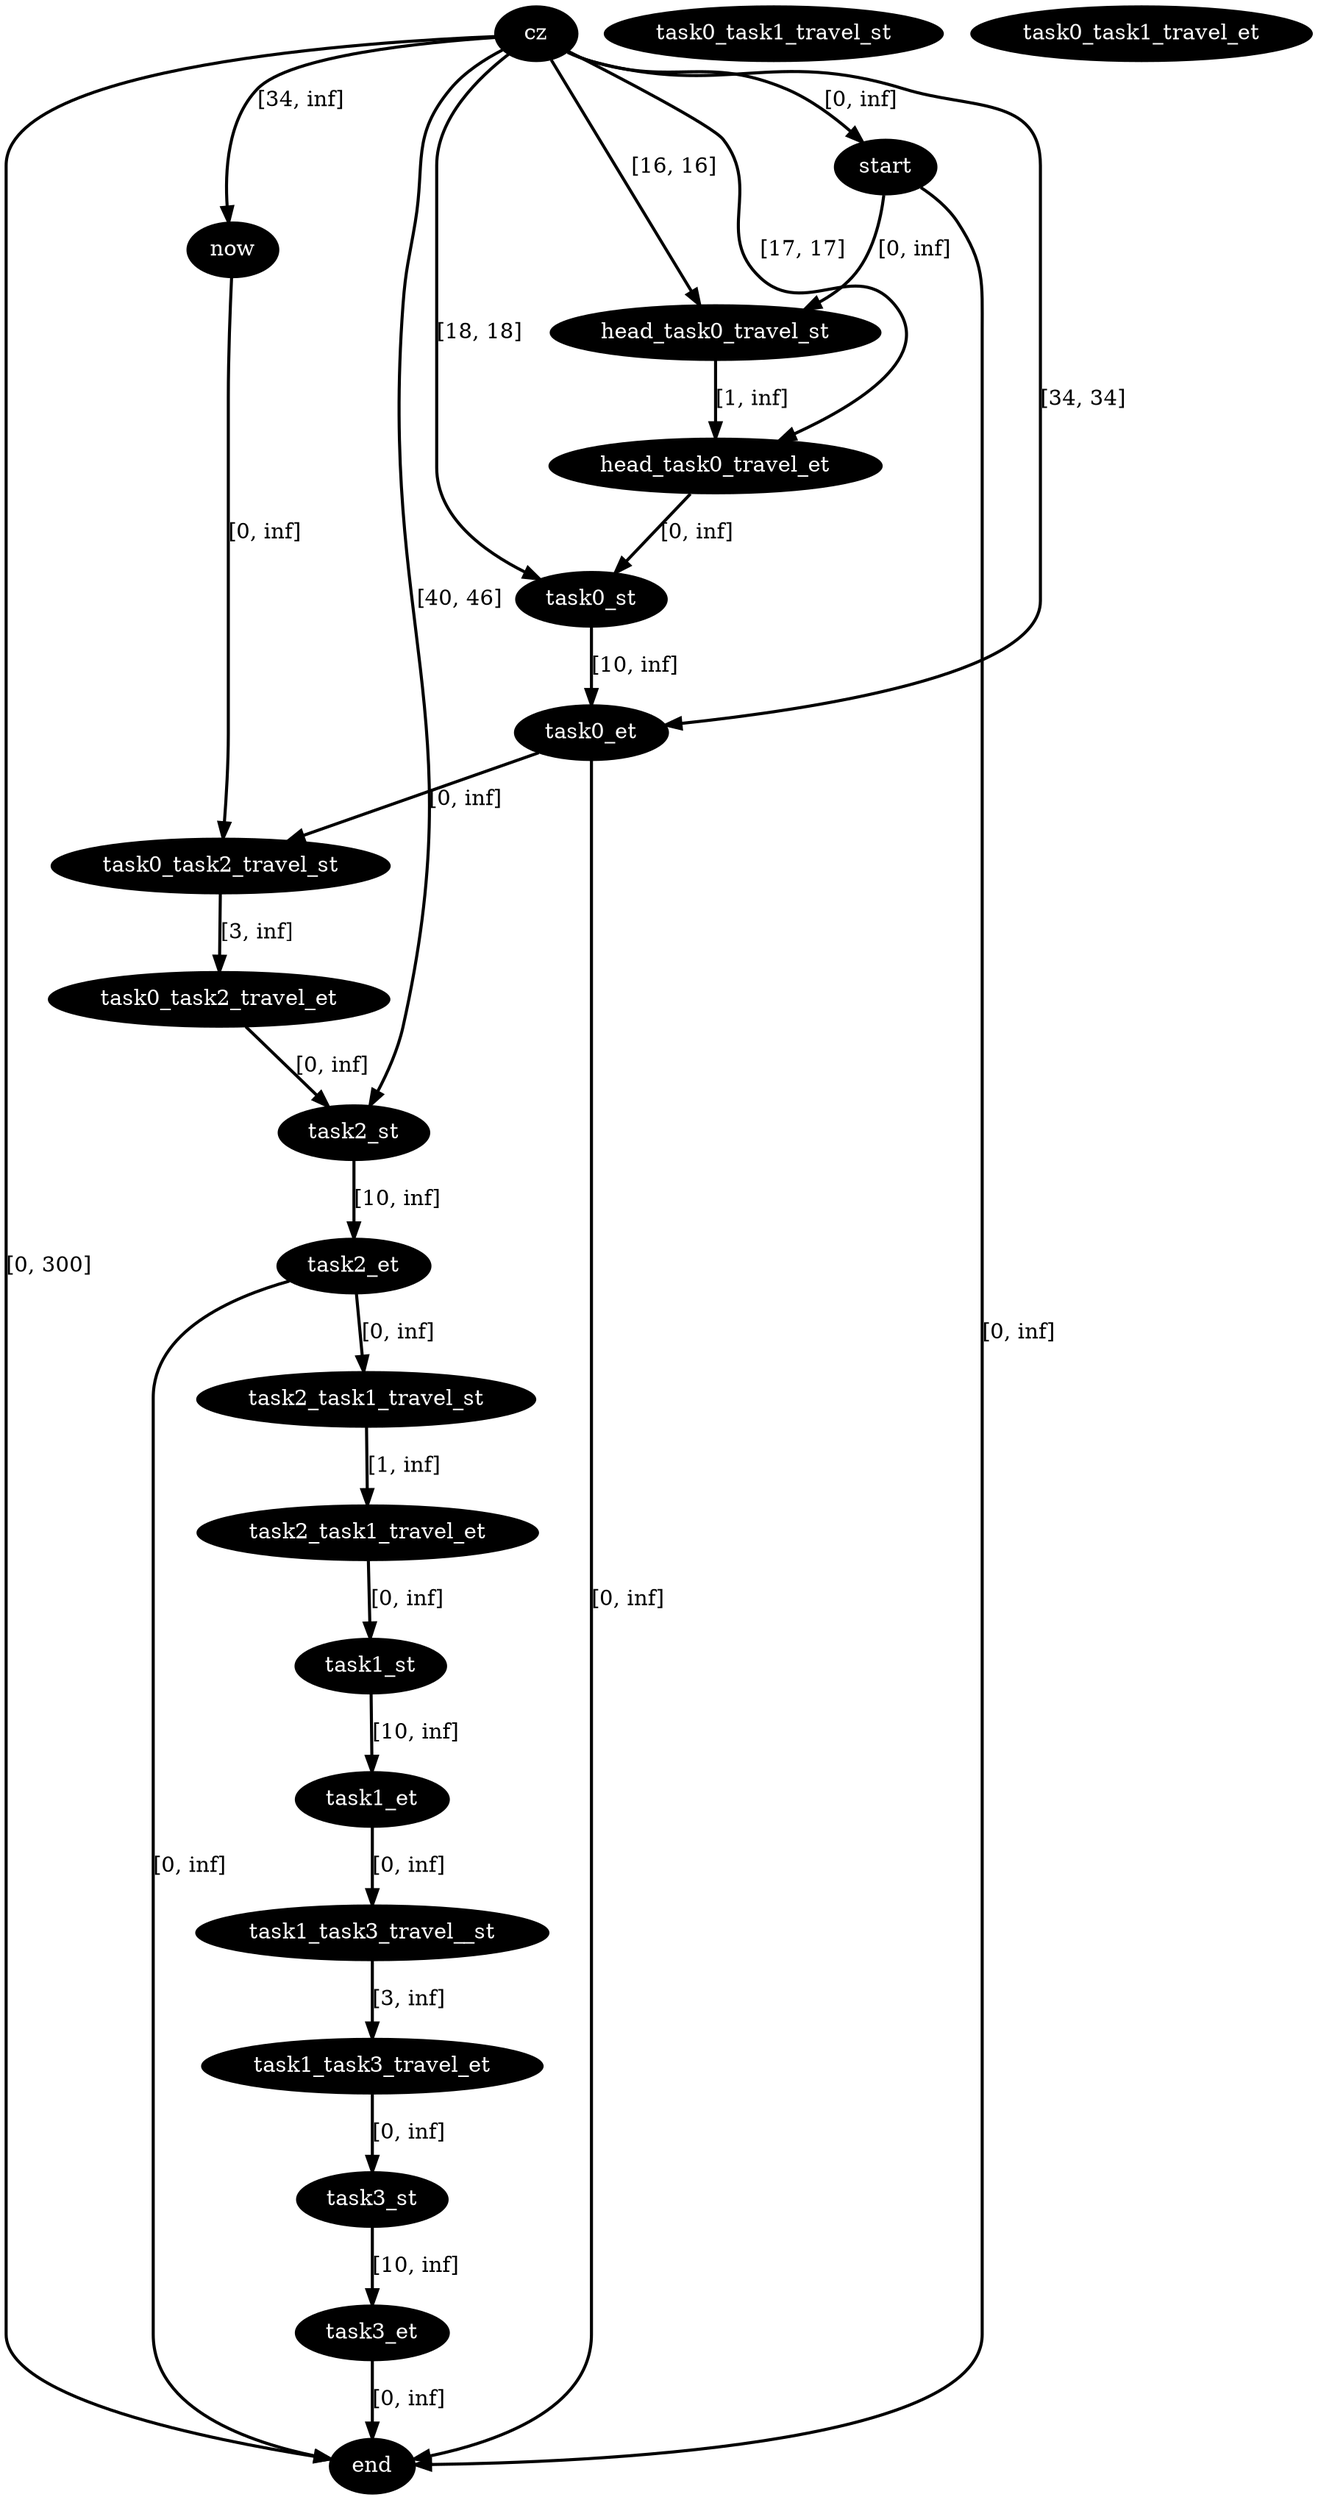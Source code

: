digraph plan {
0[label="cz",style=filled,fillcolor=black,fontcolor=white];
1[label="start",style=filled,fillcolor=black,fontcolor=white];
2[label="now",style=filled,fillcolor=black,fontcolor=white];
3[label="end",style=filled,fillcolor=black,fontcolor=white];
6[label="head_task0_travel_st",style=filled,fillcolor=black,fontcolor=white];
7[label="head_task0_travel_et",style=filled,fillcolor=black,fontcolor=white];
8[label="task0_st",style=filled,fillcolor=black,fontcolor=white];
9[label="task0_et",style=filled,fillcolor=black,fontcolor=white];
26[label="task2_st",style=filled,fillcolor=black,fontcolor=white];
27[label="task2_et",style=filled,fillcolor=black,fontcolor=white];
38[label="task3_st",style=filled,fillcolor=black,fontcolor=white];
39[label="task3_et",style=filled,fillcolor=black,fontcolor=white];
44[label="task0_task2_travel_st",style=filled,fillcolor=black,fontcolor=white];
45[label="task0_task2_travel_et",style=filled,fillcolor=black,fontcolor=white];
47[label="task0_task1_travel_st",style=filled,fillcolor=black,fontcolor=white];
48[label="task0_task1_travel_et",style=filled,fillcolor=black,fontcolor=white];
51[label="task2_task1_travel_st",style=filled,fillcolor=black,fontcolor=white];
52[label="task2_task1_travel_et",style=filled,fillcolor=black,fontcolor=white];
53[label="task1_st",style=filled,fillcolor=black,fontcolor=white];
54[label="task1_et",style=filled,fillcolor=black,fontcolor=white];
55[label="task1_task3_travel__st",style=filled,fillcolor=black,fontcolor=white];
56[label="task1_task3_travel_et",style=filled,fillcolor=black,fontcolor=white];
"0"->"1"[label="[0, inf]",penwidth=2,color=black];
"0"->"3"[label="[0, 300]",penwidth=2,color=black];
"6"->"7"[label="[1, inf]",penwidth=2,color=black];
"0"->"7"[label="[17, 17]",penwidth=2,color=black];
"1"->"6"[label="[0, inf]",penwidth=2,color=black];
"0"->"6"[label="[16, 16]",penwidth=2,color=black];
"0"->"2"[label="[34, inf]",penwidth=2,color=black];
"2"->"44"[label="[0, inf]",penwidth=2,color=black];
"1"->"3"[label="[0, inf]",penwidth=2,color=black];
"0"->"9"[label="[34, 34]",penwidth=2,color=black];
"9"->"3"[label="[0, inf]",penwidth=2,color=black];
"0"->"8"[label="[18, 18]",penwidth=2,color=black];
"44"->"45"[label="[3, inf]",penwidth=2,color=black];
"45"->"26"[label="[0, inf]",penwidth=2,color=black];
"9"->"44"[label="[0, inf]",penwidth=2,color=black];
"8"->"9"[label="[10, inf]",penwidth=2,color=black];
"7"->"8"[label="[0, inf]",penwidth=2,color=black];
"56"->"38"[label="[0, inf]",penwidth=2,color=black];
"54"->"55"[label="[0, inf]",penwidth=2,color=black];
"55"->"56"[label="[3, inf]",penwidth=2,color=black];
"53"->"54"[label="[10, inf]",penwidth=2,color=black];
"52"->"53"[label="[0, inf]",penwidth=2,color=black];
"27"->"3"[label="[0, inf]",penwidth=2,color=black];
"0"->"26"[label="[40, 46]",penwidth=2,color=black];
"51"->"52"[label="[1, inf]",penwidth=2,color=black];
"27"->"51"[label="[0, inf]",penwidth=2,color=black];
"26"->"27"[label="[10, inf]",penwidth=2,color=black];
"39"->"3"[label="[0, inf]",penwidth=2,color=black];
"38"->"39"[label="[10, inf]",penwidth=2,color=black];
}
